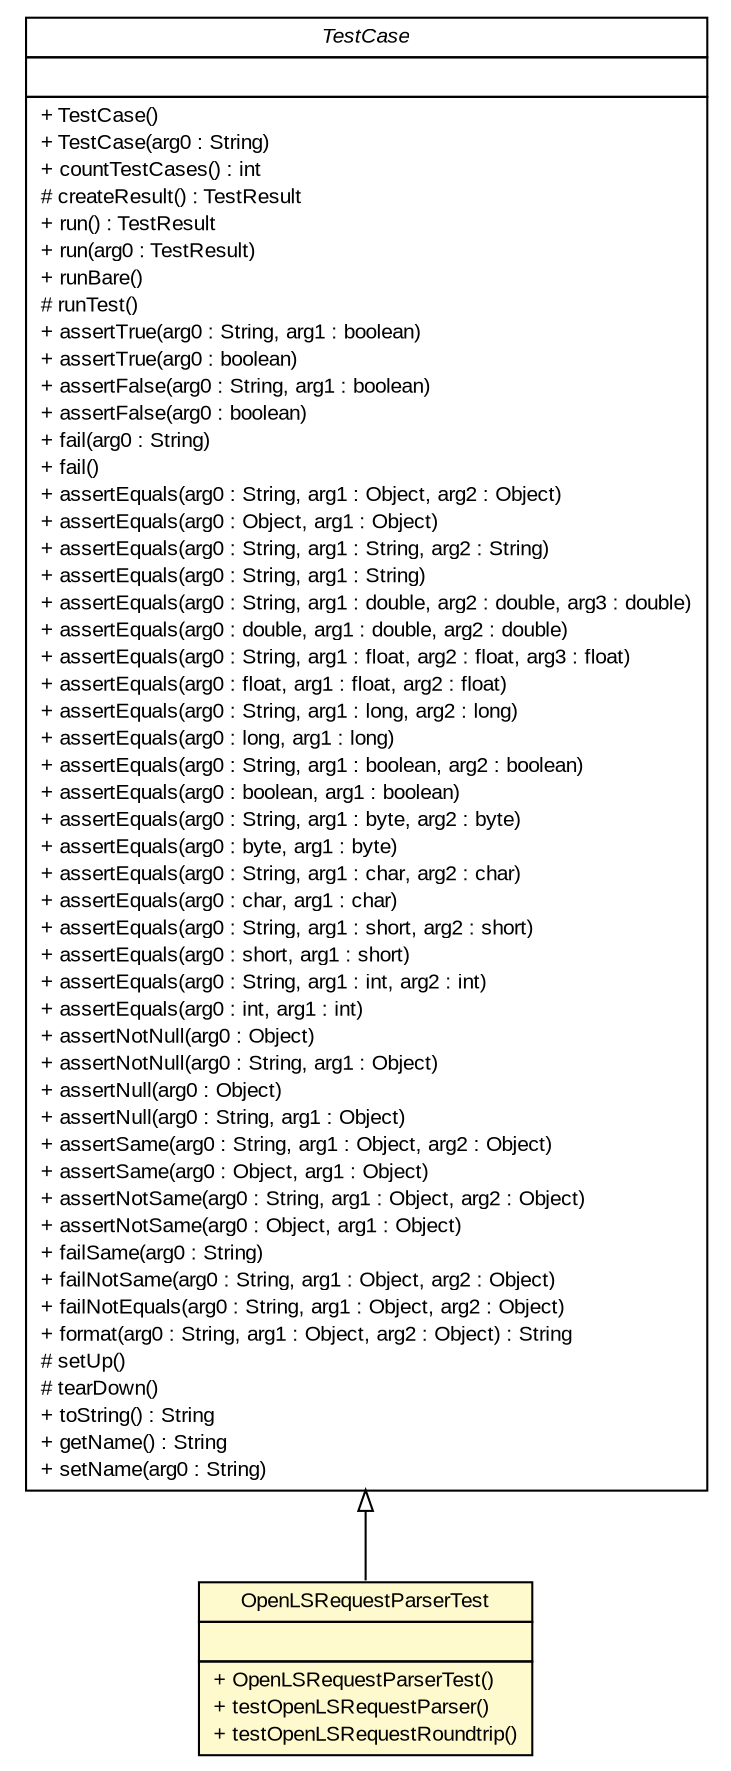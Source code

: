 #!/usr/local/bin/dot
#
# Class diagram 
# Generated by UMLGraph version R5_6-24-gf6e263 (http://www.umlgraph.org/)
#

digraph G {
	edge [fontname="arial",fontsize=10,labelfontname="arial",labelfontsize=10];
	node [fontname="arial",fontsize=10,shape=plaintext];
	nodesep=0.25;
	ranksep=0.5;
	// nl.geozet.openls.OpenLSRequestParserTest
	c6 [label=<<table title="nl.geozet.openls.OpenLSRequestParserTest" border="0" cellborder="1" cellspacing="0" cellpadding="2" port="p" bgcolor="lemonChiffon" href="./OpenLSRequestParserTest.html">
		<tr><td><table border="0" cellspacing="0" cellpadding="1">
<tr><td align="center" balign="center"> OpenLSRequestParserTest </td></tr>
		</table></td></tr>
		<tr><td><table border="0" cellspacing="0" cellpadding="1">
<tr><td align="left" balign="left">  </td></tr>
		</table></td></tr>
		<tr><td><table border="0" cellspacing="0" cellpadding="1">
<tr><td align="left" balign="left"> + OpenLSRequestParserTest() </td></tr>
<tr><td align="left" balign="left"> + testOpenLSRequestParser() </td></tr>
<tr><td align="left" balign="left"> + testOpenLSRequestRoundtrip() </td></tr>
		</table></td></tr>
		</table>>, URL="./OpenLSRequestParserTest.html", fontname="arial", fontcolor="black", fontsize=10.0];
	//nl.geozet.openls.OpenLSRequestParserTest extends junit.framework.TestCase
	c10:p -> c6:p [dir=back,arrowtail=empty];
	// junit.framework.TestCase
	c10 [label=<<table title="junit.framework.TestCase" border="0" cellborder="1" cellspacing="0" cellpadding="2" port="p">
		<tr><td><table border="0" cellspacing="0" cellpadding="1">
<tr><td align="center" balign="center"><font face="arial italic"> TestCase </font></td></tr>
		</table></td></tr>
		<tr><td><table border="0" cellspacing="0" cellpadding="1">
<tr><td align="left" balign="left">  </td></tr>
		</table></td></tr>
		<tr><td><table border="0" cellspacing="0" cellpadding="1">
<tr><td align="left" balign="left"> + TestCase() </td></tr>
<tr><td align="left" balign="left"> + TestCase(arg0 : String) </td></tr>
<tr><td align="left" balign="left"> + countTestCases() : int </td></tr>
<tr><td align="left" balign="left"> # createResult() : TestResult </td></tr>
<tr><td align="left" balign="left"> + run() : TestResult </td></tr>
<tr><td align="left" balign="left"> + run(arg0 : TestResult) </td></tr>
<tr><td align="left" balign="left"> + runBare() </td></tr>
<tr><td align="left" balign="left"> # runTest() </td></tr>
<tr><td align="left" balign="left"> + assertTrue(arg0 : String, arg1 : boolean) </td></tr>
<tr><td align="left" balign="left"> + assertTrue(arg0 : boolean) </td></tr>
<tr><td align="left" balign="left"> + assertFalse(arg0 : String, arg1 : boolean) </td></tr>
<tr><td align="left" balign="left"> + assertFalse(arg0 : boolean) </td></tr>
<tr><td align="left" balign="left"> + fail(arg0 : String) </td></tr>
<tr><td align="left" balign="left"> + fail() </td></tr>
<tr><td align="left" balign="left"> + assertEquals(arg0 : String, arg1 : Object, arg2 : Object) </td></tr>
<tr><td align="left" balign="left"> + assertEquals(arg0 : Object, arg1 : Object) </td></tr>
<tr><td align="left" balign="left"> + assertEquals(arg0 : String, arg1 : String, arg2 : String) </td></tr>
<tr><td align="left" balign="left"> + assertEquals(arg0 : String, arg1 : String) </td></tr>
<tr><td align="left" balign="left"> + assertEquals(arg0 : String, arg1 : double, arg2 : double, arg3 : double) </td></tr>
<tr><td align="left" balign="left"> + assertEquals(arg0 : double, arg1 : double, arg2 : double) </td></tr>
<tr><td align="left" balign="left"> + assertEquals(arg0 : String, arg1 : float, arg2 : float, arg3 : float) </td></tr>
<tr><td align="left" balign="left"> + assertEquals(arg0 : float, arg1 : float, arg2 : float) </td></tr>
<tr><td align="left" balign="left"> + assertEquals(arg0 : String, arg1 : long, arg2 : long) </td></tr>
<tr><td align="left" balign="left"> + assertEquals(arg0 : long, arg1 : long) </td></tr>
<tr><td align="left" balign="left"> + assertEquals(arg0 : String, arg1 : boolean, arg2 : boolean) </td></tr>
<tr><td align="left" balign="left"> + assertEquals(arg0 : boolean, arg1 : boolean) </td></tr>
<tr><td align="left" balign="left"> + assertEquals(arg0 : String, arg1 : byte, arg2 : byte) </td></tr>
<tr><td align="left" balign="left"> + assertEquals(arg0 : byte, arg1 : byte) </td></tr>
<tr><td align="left" balign="left"> + assertEquals(arg0 : String, arg1 : char, arg2 : char) </td></tr>
<tr><td align="left" balign="left"> + assertEquals(arg0 : char, arg1 : char) </td></tr>
<tr><td align="left" balign="left"> + assertEquals(arg0 : String, arg1 : short, arg2 : short) </td></tr>
<tr><td align="left" balign="left"> + assertEquals(arg0 : short, arg1 : short) </td></tr>
<tr><td align="left" balign="left"> + assertEquals(arg0 : String, arg1 : int, arg2 : int) </td></tr>
<tr><td align="left" balign="left"> + assertEquals(arg0 : int, arg1 : int) </td></tr>
<tr><td align="left" balign="left"> + assertNotNull(arg0 : Object) </td></tr>
<tr><td align="left" balign="left"> + assertNotNull(arg0 : String, arg1 : Object) </td></tr>
<tr><td align="left" balign="left"> + assertNull(arg0 : Object) </td></tr>
<tr><td align="left" balign="left"> + assertNull(arg0 : String, arg1 : Object) </td></tr>
<tr><td align="left" balign="left"> + assertSame(arg0 : String, arg1 : Object, arg2 : Object) </td></tr>
<tr><td align="left" balign="left"> + assertSame(arg0 : Object, arg1 : Object) </td></tr>
<tr><td align="left" balign="left"> + assertNotSame(arg0 : String, arg1 : Object, arg2 : Object) </td></tr>
<tr><td align="left" balign="left"> + assertNotSame(arg0 : Object, arg1 : Object) </td></tr>
<tr><td align="left" balign="left"> + failSame(arg0 : String) </td></tr>
<tr><td align="left" balign="left"> + failNotSame(arg0 : String, arg1 : Object, arg2 : Object) </td></tr>
<tr><td align="left" balign="left"> + failNotEquals(arg0 : String, arg1 : Object, arg2 : Object) </td></tr>
<tr><td align="left" balign="left"> + format(arg0 : String, arg1 : Object, arg2 : Object) : String </td></tr>
<tr><td align="left" balign="left"> # setUp() </td></tr>
<tr><td align="left" balign="left"> # tearDown() </td></tr>
<tr><td align="left" balign="left"> + toString() : String </td></tr>
<tr><td align="left" balign="left"> + getName() : String </td></tr>
<tr><td align="left" balign="left"> + setName(arg0 : String) </td></tr>
		</table></td></tr>
		</table>>, URL="null", fontname="arial", fontcolor="black", fontsize=10.0];
}


